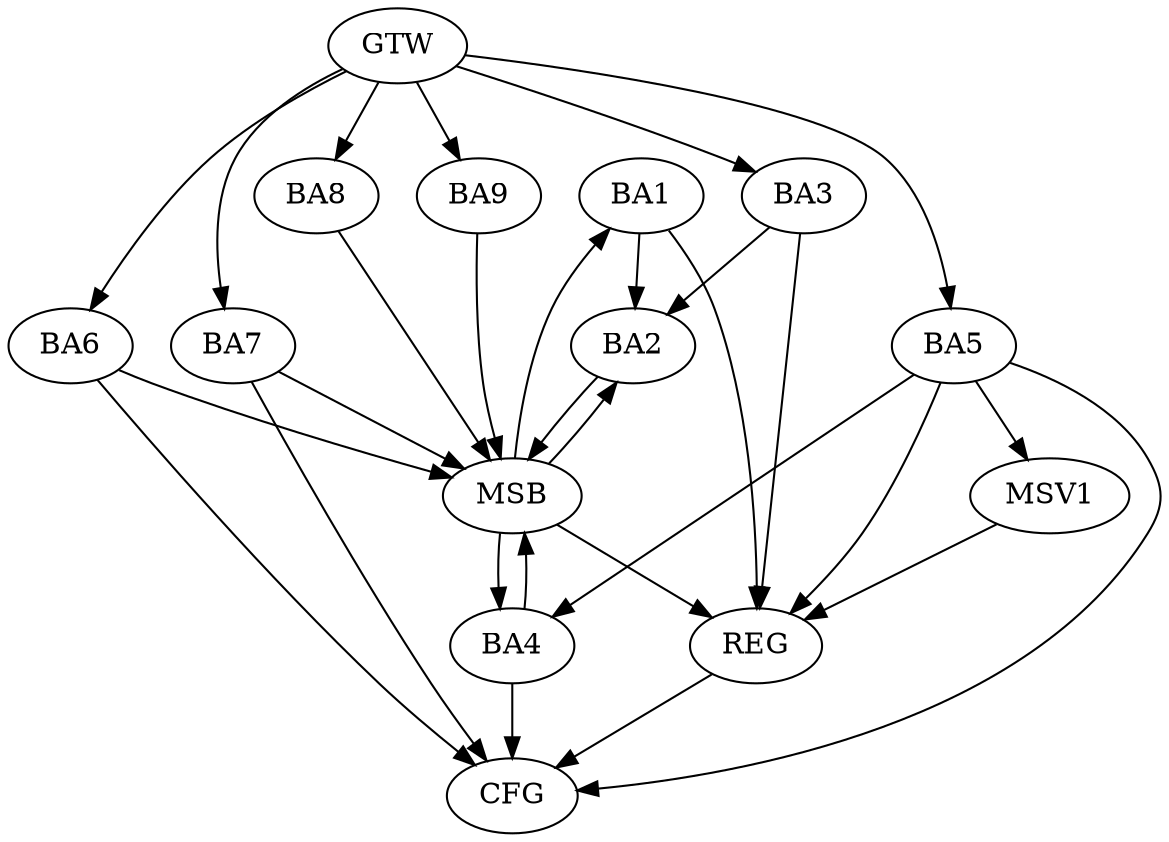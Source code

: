 strict digraph G {
  BA1 [ label="BA1" ];
  BA2 [ label="BA2" ];
  BA3 [ label="BA3" ];
  BA4 [ label="BA4" ];
  BA5 [ label="BA5" ];
  BA6 [ label="BA6" ];
  BA7 [ label="BA7" ];
  BA8 [ label="BA8" ];
  BA9 [ label="BA9" ];
  GTW [ label="GTW" ];
  REG [ label="REG" ];
  MSB [ label="MSB" ];
  CFG [ label="CFG" ];
  MSV1 [ label="MSV1" ];
  BA1 -> BA2;
  BA3 -> BA2;
  BA5 -> BA4;
  GTW -> BA3;
  GTW -> BA5;
  GTW -> BA6;
  GTW -> BA7;
  GTW -> BA8;
  GTW -> BA9;
  BA1 -> REG;
  BA3 -> REG;
  BA5 -> REG;
  BA2 -> MSB;
  MSB -> BA1;
  MSB -> REG;
  BA4 -> MSB;
  MSB -> BA2;
  BA6 -> MSB;
  MSB -> BA4;
  BA7 -> MSB;
  BA8 -> MSB;
  BA9 -> MSB;
  BA4 -> CFG;
  BA6 -> CFG;
  BA5 -> CFG;
  BA7 -> CFG;
  REG -> CFG;
  BA5 -> MSV1;
  MSV1 -> REG;
}

